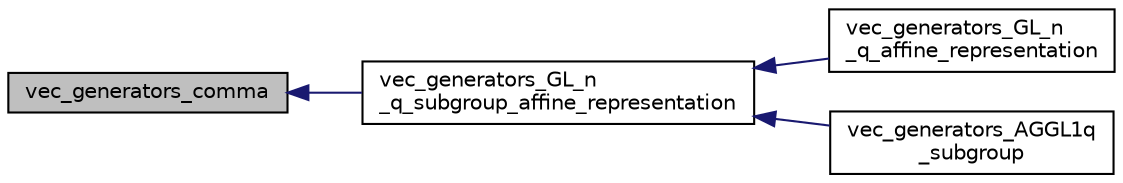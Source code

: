 digraph "vec_generators_comma"
{
  edge [fontname="Helvetica",fontsize="10",labelfontname="Helvetica",labelfontsize="10"];
  node [fontname="Helvetica",fontsize="10",shape=record];
  rankdir="LR";
  Node10984 [label="vec_generators_comma",height=0.2,width=0.4,color="black", fillcolor="grey75", style="filled", fontcolor="black"];
  Node10984 -> Node10985 [dir="back",color="midnightblue",fontsize="10",style="solid",fontname="Helvetica"];
  Node10985 [label="vec_generators_GL_n\l_q_subgroup_affine_representation",height=0.2,width=0.4,color="black", fillcolor="white", style="filled",URL="$d0/dd3/perm__group__gens_8_c.html#adc1a2bfe52c3047a066884771aa01321"];
  Node10985 -> Node10986 [dir="back",color="midnightblue",fontsize="10",style="solid",fontname="Helvetica"];
  Node10986 [label="vec_generators_GL_n\l_q_affine_representation",height=0.2,width=0.4,color="black", fillcolor="white", style="filled",URL="$d0/dd3/perm__group__gens_8_c.html#a689108f410f773f0681e21a864097f16"];
  Node10985 -> Node10987 [dir="back",color="midnightblue",fontsize="10",style="solid",fontname="Helvetica"];
  Node10987 [label="vec_generators_AGGL1q\l_subgroup",height=0.2,width=0.4,color="black", fillcolor="white", style="filled",URL="$d0/dd3/perm__group__gens_8_c.html#a93659c1c7a668dd6adf9f217c608e1f1"];
}
